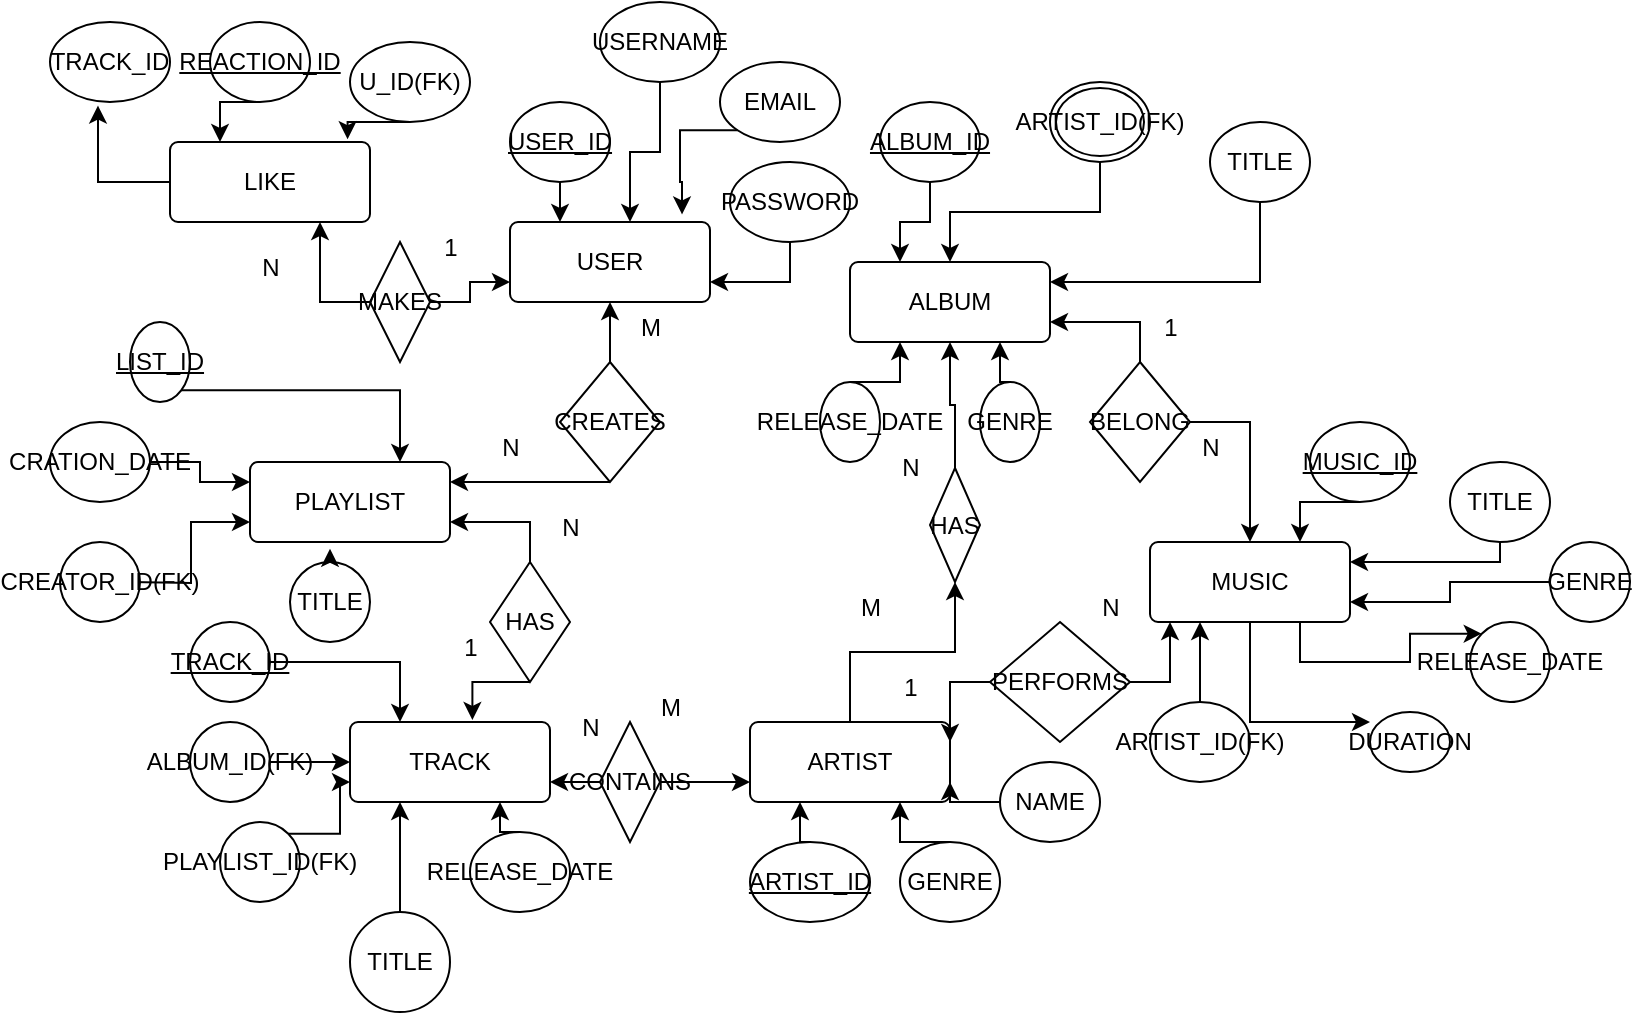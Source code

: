 <mxfile version="24.8.0">
  <diagram name="Page-1" id="QHyJZA4jIgTlIjBcwvyw">
    <mxGraphModel dx="1900" dy="557" grid="1" gridSize="10" guides="1" tooltips="1" connect="1" arrows="1" fold="1" page="1" pageScale="1" pageWidth="850" pageHeight="1100" math="0" shadow="0">
      <root>
        <mxCell id="0" />
        <mxCell id="1" parent="0" />
        <mxCell id="G0_yMBO_KLPdJ06kZx4G-1" value="USER" style="rounded=1;arcSize=10;whiteSpace=wrap;html=1;align=center;" parent="1" vertex="1">
          <mxGeometry x="240" y="120" width="100" height="40" as="geometry" />
        </mxCell>
        <mxCell id="G0_yMBO_KLPdJ06kZx4G-3" value="TRACK" style="rounded=1;arcSize=10;whiteSpace=wrap;html=1;align=center;" parent="1" vertex="1">
          <mxGeometry x="160" y="370" width="100" height="40" as="geometry" />
        </mxCell>
        <mxCell id="G0_yMBO_KLPdJ06kZx4G-4" value="PLAYLIST" style="rounded=1;arcSize=10;whiteSpace=wrap;html=1;align=center;" parent="1" vertex="1">
          <mxGeometry x="110" y="240" width="100" height="40" as="geometry" />
        </mxCell>
        <mxCell id="G0_yMBO_KLPdJ06kZx4G-84" style="edgeStyle=orthogonalEdgeStyle;rounded=0;orthogonalLoop=1;jettySize=auto;html=1;exitX=0.75;exitY=1;exitDx=0;exitDy=0;entryX=0;entryY=0;entryDx=0;entryDy=0;" parent="1" source="G0_yMBO_KLPdJ06kZx4G-5" target="G0_yMBO_KLPdJ06kZx4G-77" edge="1">
          <mxGeometry relative="1" as="geometry" />
        </mxCell>
        <mxCell id="G0_yMBO_KLPdJ06kZx4G-5" value="MUSIC" style="rounded=1;arcSize=10;whiteSpace=wrap;html=1;align=center;" parent="1" vertex="1">
          <mxGeometry x="560" y="280" width="100" height="40" as="geometry" />
        </mxCell>
        <mxCell id="LBkOkUzrSnJgzctIvYVV-16" style="edgeStyle=orthogonalEdgeStyle;rounded=0;orthogonalLoop=1;jettySize=auto;html=1;exitX=0.5;exitY=0;exitDx=0;exitDy=0;" edge="1" parent="1" source="G0_yMBO_KLPdJ06kZx4G-6" target="LBkOkUzrSnJgzctIvYVV-13">
          <mxGeometry relative="1" as="geometry" />
        </mxCell>
        <mxCell id="G0_yMBO_KLPdJ06kZx4G-6" value="ARTIST" style="rounded=1;arcSize=10;whiteSpace=wrap;html=1;align=center;" parent="1" vertex="1">
          <mxGeometry x="360" y="370" width="100" height="40" as="geometry" />
        </mxCell>
        <mxCell id="G0_yMBO_KLPdJ06kZx4G-8" value="ALBUM" style="rounded=1;arcSize=10;whiteSpace=wrap;html=1;align=center;" parent="1" vertex="1">
          <mxGeometry x="410" y="140" width="100" height="40" as="geometry" />
        </mxCell>
        <mxCell id="G0_yMBO_KLPdJ06kZx4G-10" value="LIKE" style="rounded=1;arcSize=10;whiteSpace=wrap;html=1;align=center;" parent="1" vertex="1">
          <mxGeometry x="70" y="80" width="100" height="40" as="geometry" />
        </mxCell>
        <mxCell id="G0_yMBO_KLPdJ06kZx4G-19" style="edgeStyle=orthogonalEdgeStyle;rounded=0;orthogonalLoop=1;jettySize=auto;html=1;exitX=0;exitY=0.5;exitDx=0;exitDy=0;entryX=0.75;entryY=1;entryDx=0;entryDy=0;" parent="1" source="G0_yMBO_KLPdJ06kZx4G-11" target="G0_yMBO_KLPdJ06kZx4G-10" edge="1">
          <mxGeometry relative="1" as="geometry" />
        </mxCell>
        <mxCell id="G0_yMBO_KLPdJ06kZx4G-20" style="edgeStyle=orthogonalEdgeStyle;rounded=0;orthogonalLoop=1;jettySize=auto;html=1;exitX=1;exitY=0.5;exitDx=0;exitDy=0;entryX=0;entryY=0.75;entryDx=0;entryDy=0;" parent="1" source="G0_yMBO_KLPdJ06kZx4G-11" target="G0_yMBO_KLPdJ06kZx4G-1" edge="1">
          <mxGeometry relative="1" as="geometry" />
        </mxCell>
        <mxCell id="G0_yMBO_KLPdJ06kZx4G-11" value="MAKES" style="shape=rhombus;perimeter=rhombusPerimeter;whiteSpace=wrap;html=1;align=center;" parent="1" vertex="1">
          <mxGeometry x="170" y="130" width="30" height="60" as="geometry" />
        </mxCell>
        <mxCell id="G0_yMBO_KLPdJ06kZx4G-25" style="edgeStyle=orthogonalEdgeStyle;rounded=0;orthogonalLoop=1;jettySize=auto;html=1;exitX=0.5;exitY=0;exitDx=0;exitDy=0;entryX=1;entryY=0.75;entryDx=0;entryDy=0;" parent="1" source="G0_yMBO_KLPdJ06kZx4G-12" target="G0_yMBO_KLPdJ06kZx4G-4" edge="1">
          <mxGeometry relative="1" as="geometry" />
        </mxCell>
        <mxCell id="G0_yMBO_KLPdJ06kZx4G-12" value="HAS" style="shape=rhombus;perimeter=rhombusPerimeter;whiteSpace=wrap;html=1;align=center;" parent="1" vertex="1">
          <mxGeometry x="230" y="290" width="40" height="60" as="geometry" />
        </mxCell>
        <mxCell id="G0_yMBO_KLPdJ06kZx4G-21" style="edgeStyle=orthogonalEdgeStyle;rounded=0;orthogonalLoop=1;jettySize=auto;html=1;exitX=0.5;exitY=0;exitDx=0;exitDy=0;entryX=0.5;entryY=1;entryDx=0;entryDy=0;" parent="1" source="G0_yMBO_KLPdJ06kZx4G-13" target="G0_yMBO_KLPdJ06kZx4G-1" edge="1">
          <mxGeometry relative="1" as="geometry" />
        </mxCell>
        <mxCell id="G0_yMBO_KLPdJ06kZx4G-22" style="edgeStyle=orthogonalEdgeStyle;rounded=0;orthogonalLoop=1;jettySize=auto;html=1;exitX=0.5;exitY=1;exitDx=0;exitDy=0;entryX=1;entryY=0.25;entryDx=0;entryDy=0;" parent="1" source="G0_yMBO_KLPdJ06kZx4G-13" target="G0_yMBO_KLPdJ06kZx4G-4" edge="1">
          <mxGeometry relative="1" as="geometry">
            <Array as="points">
              <mxPoint x="250" y="250" />
              <mxPoint x="250" y="250" />
            </Array>
          </mxGeometry>
        </mxCell>
        <mxCell id="G0_yMBO_KLPdJ06kZx4G-13" value="CREATES" style="shape=rhombus;perimeter=rhombusPerimeter;whiteSpace=wrap;html=1;align=center;" parent="1" vertex="1">
          <mxGeometry x="265" y="190" width="50" height="60" as="geometry" />
        </mxCell>
        <mxCell id="G0_yMBO_KLPdJ06kZx4G-27" style="edgeStyle=orthogonalEdgeStyle;rounded=0;orthogonalLoop=1;jettySize=auto;html=1;exitX=0;exitY=0.5;exitDx=0;exitDy=0;entryX=1;entryY=0.75;entryDx=0;entryDy=0;" parent="1" source="G0_yMBO_KLPdJ06kZx4G-14" target="G0_yMBO_KLPdJ06kZx4G-3" edge="1">
          <mxGeometry relative="1" as="geometry" />
        </mxCell>
        <mxCell id="G0_yMBO_KLPdJ06kZx4G-28" style="edgeStyle=orthogonalEdgeStyle;rounded=0;orthogonalLoop=1;jettySize=auto;html=1;exitX=1;exitY=0.5;exitDx=0;exitDy=0;entryX=0;entryY=0.75;entryDx=0;entryDy=0;" parent="1" source="G0_yMBO_KLPdJ06kZx4G-14" target="G0_yMBO_KLPdJ06kZx4G-6" edge="1">
          <mxGeometry relative="1" as="geometry" />
        </mxCell>
        <mxCell id="G0_yMBO_KLPdJ06kZx4G-14" value="CONTAINS" style="shape=rhombus;perimeter=rhombusPerimeter;whiteSpace=wrap;html=1;align=center;" parent="1" vertex="1">
          <mxGeometry x="285" y="370" width="30" height="60" as="geometry" />
        </mxCell>
        <mxCell id="G0_yMBO_KLPdJ06kZx4G-31" style="edgeStyle=orthogonalEdgeStyle;rounded=0;orthogonalLoop=1;jettySize=auto;html=1;exitX=1;exitY=0.5;exitDx=0;exitDy=0;entryX=0.5;entryY=0;entryDx=0;entryDy=0;" parent="1" source="G0_yMBO_KLPdJ06kZx4G-17" target="G0_yMBO_KLPdJ06kZx4G-5" edge="1">
          <mxGeometry relative="1" as="geometry" />
        </mxCell>
        <mxCell id="G0_yMBO_KLPdJ06kZx4G-32" style="edgeStyle=orthogonalEdgeStyle;rounded=0;orthogonalLoop=1;jettySize=auto;html=1;exitX=0.5;exitY=0;exitDx=0;exitDy=0;entryX=1;entryY=0.75;entryDx=0;entryDy=0;" parent="1" source="G0_yMBO_KLPdJ06kZx4G-17" target="G0_yMBO_KLPdJ06kZx4G-8" edge="1">
          <mxGeometry relative="1" as="geometry" />
        </mxCell>
        <mxCell id="G0_yMBO_KLPdJ06kZx4G-17" value="BELONG" style="shape=rhombus;perimeter=rhombusPerimeter;whiteSpace=wrap;html=1;align=center;" parent="1" vertex="1">
          <mxGeometry x="530" y="190" width="50" height="60" as="geometry" />
        </mxCell>
        <mxCell id="G0_yMBO_KLPdJ06kZx4G-29" style="edgeStyle=orthogonalEdgeStyle;rounded=0;orthogonalLoop=1;jettySize=auto;html=1;exitX=0;exitY=0.5;exitDx=0;exitDy=0;entryX=1;entryY=0.25;entryDx=0;entryDy=0;" parent="1" source="G0_yMBO_KLPdJ06kZx4G-18" target="G0_yMBO_KLPdJ06kZx4G-6" edge="1">
          <mxGeometry relative="1" as="geometry" />
        </mxCell>
        <mxCell id="G0_yMBO_KLPdJ06kZx4G-18" value="PERFORMS" style="shape=rhombus;perimeter=rhombusPerimeter;whiteSpace=wrap;html=1;align=center;" parent="1" vertex="1">
          <mxGeometry x="480" y="320" width="70" height="60" as="geometry" />
        </mxCell>
        <mxCell id="G0_yMBO_KLPdJ06kZx4G-26" style="edgeStyle=orthogonalEdgeStyle;rounded=0;orthogonalLoop=1;jettySize=auto;html=1;exitX=0.5;exitY=1;exitDx=0;exitDy=0;entryX=0.612;entryY=-0.025;entryDx=0;entryDy=0;entryPerimeter=0;" parent="1" source="G0_yMBO_KLPdJ06kZx4G-12" target="G0_yMBO_KLPdJ06kZx4G-3" edge="1">
          <mxGeometry relative="1" as="geometry" />
        </mxCell>
        <mxCell id="G0_yMBO_KLPdJ06kZx4G-30" style="edgeStyle=orthogonalEdgeStyle;rounded=0;orthogonalLoop=1;jettySize=auto;html=1;exitX=1;exitY=0.5;exitDx=0;exitDy=0;entryX=0.1;entryY=1;entryDx=0;entryDy=0;entryPerimeter=0;" parent="1" source="G0_yMBO_KLPdJ06kZx4G-18" target="G0_yMBO_KLPdJ06kZx4G-5" edge="1">
          <mxGeometry relative="1" as="geometry" />
        </mxCell>
        <mxCell id="G0_yMBO_KLPdJ06kZx4G-33" value="U_ID(FK)" style="ellipse;whiteSpace=wrap;html=1;align=center;" parent="1" vertex="1">
          <mxGeometry x="160" y="30" width="60" height="40" as="geometry" />
        </mxCell>
        <mxCell id="G0_yMBO_KLPdJ06kZx4G-34" value="TRACK_ID" style="ellipse;whiteSpace=wrap;html=1;align=center;" parent="1" vertex="1">
          <mxGeometry x="10" y="20" width="60" height="40" as="geometry" />
        </mxCell>
        <mxCell id="G0_yMBO_KLPdJ06kZx4G-41" style="edgeStyle=orthogonalEdgeStyle;rounded=0;orthogonalLoop=1;jettySize=auto;html=1;exitX=0.5;exitY=1;exitDx=0;exitDy=0;entryX=0.25;entryY=0;entryDx=0;entryDy=0;" parent="1" source="G0_yMBO_KLPdJ06kZx4G-35" target="G0_yMBO_KLPdJ06kZx4G-10" edge="1">
          <mxGeometry relative="1" as="geometry" />
        </mxCell>
        <mxCell id="G0_yMBO_KLPdJ06kZx4G-35" value="REACTION_ID" style="ellipse;whiteSpace=wrap;html=1;align=center;fontStyle=4;" parent="1" vertex="1">
          <mxGeometry x="90" y="20" width="50" height="40" as="geometry" />
        </mxCell>
        <mxCell id="G0_yMBO_KLPdJ06kZx4G-43" style="edgeStyle=orthogonalEdgeStyle;rounded=0;orthogonalLoop=1;jettySize=auto;html=1;exitX=0.5;exitY=1;exitDx=0;exitDy=0;entryX=0.25;entryY=0;entryDx=0;entryDy=0;" parent="1" source="G0_yMBO_KLPdJ06kZx4G-36" target="G0_yMBO_KLPdJ06kZx4G-1" edge="1">
          <mxGeometry relative="1" as="geometry" />
        </mxCell>
        <mxCell id="G0_yMBO_KLPdJ06kZx4G-36" value="USER_ID" style="ellipse;whiteSpace=wrap;html=1;align=center;fontStyle=4;" parent="1" vertex="1">
          <mxGeometry x="240" y="60" width="50" height="40" as="geometry" />
        </mxCell>
        <mxCell id="G0_yMBO_KLPdJ06kZx4G-37" value="USERNAME" style="ellipse;whiteSpace=wrap;html=1;align=center;" parent="1" vertex="1">
          <mxGeometry x="285" y="10" width="60" height="40" as="geometry" />
        </mxCell>
        <mxCell id="G0_yMBO_KLPdJ06kZx4G-38" value="EMAIL" style="ellipse;whiteSpace=wrap;html=1;align=center;" parent="1" vertex="1">
          <mxGeometry x="345" y="40" width="60" height="40" as="geometry" />
        </mxCell>
        <mxCell id="G0_yMBO_KLPdJ06kZx4G-47" style="edgeStyle=orthogonalEdgeStyle;rounded=0;orthogonalLoop=1;jettySize=auto;html=1;exitX=0.5;exitY=1;exitDx=0;exitDy=0;entryX=1;entryY=0.75;entryDx=0;entryDy=0;" parent="1" source="G0_yMBO_KLPdJ06kZx4G-39" target="G0_yMBO_KLPdJ06kZx4G-1" edge="1">
          <mxGeometry relative="1" as="geometry" />
        </mxCell>
        <mxCell id="G0_yMBO_KLPdJ06kZx4G-39" value="PASSWORD" style="ellipse;whiteSpace=wrap;html=1;align=center;" parent="1" vertex="1">
          <mxGeometry x="350" y="90" width="60" height="40" as="geometry" />
        </mxCell>
        <mxCell id="G0_yMBO_KLPdJ06kZx4G-40" style="edgeStyle=orthogonalEdgeStyle;rounded=0;orthogonalLoop=1;jettySize=auto;html=1;exitX=0;exitY=0.5;exitDx=0;exitDy=0;entryX=0.4;entryY=1.045;entryDx=0;entryDy=0;entryPerimeter=0;" parent="1" source="G0_yMBO_KLPdJ06kZx4G-10" target="G0_yMBO_KLPdJ06kZx4G-34" edge="1">
          <mxGeometry relative="1" as="geometry" />
        </mxCell>
        <mxCell id="G0_yMBO_KLPdJ06kZx4G-42" style="edgeStyle=orthogonalEdgeStyle;rounded=0;orthogonalLoop=1;jettySize=auto;html=1;exitX=0.5;exitY=1;exitDx=0;exitDy=0;entryX=0.888;entryY=-0.035;entryDx=0;entryDy=0;entryPerimeter=0;" parent="1" source="G0_yMBO_KLPdJ06kZx4G-33" target="G0_yMBO_KLPdJ06kZx4G-10" edge="1">
          <mxGeometry relative="1" as="geometry" />
        </mxCell>
        <mxCell id="G0_yMBO_KLPdJ06kZx4G-44" style="edgeStyle=orthogonalEdgeStyle;rounded=0;orthogonalLoop=1;jettySize=auto;html=1;exitX=0.5;exitY=1;exitDx=0;exitDy=0;entryX=0.6;entryY=0;entryDx=0;entryDy=0;entryPerimeter=0;" parent="1" source="G0_yMBO_KLPdJ06kZx4G-37" target="G0_yMBO_KLPdJ06kZx4G-1" edge="1">
          <mxGeometry relative="1" as="geometry" />
        </mxCell>
        <mxCell id="G0_yMBO_KLPdJ06kZx4G-45" style="edgeStyle=orthogonalEdgeStyle;rounded=0;orthogonalLoop=1;jettySize=auto;html=1;exitX=0;exitY=1;exitDx=0;exitDy=0;entryX=0.86;entryY=-0.095;entryDx=0;entryDy=0;entryPerimeter=0;" parent="1" source="G0_yMBO_KLPdJ06kZx4G-38" target="G0_yMBO_KLPdJ06kZx4G-1" edge="1">
          <mxGeometry relative="1" as="geometry" />
        </mxCell>
        <mxCell id="G0_yMBO_KLPdJ06kZx4G-53" style="edgeStyle=orthogonalEdgeStyle;rounded=0;orthogonalLoop=1;jettySize=auto;html=1;exitX=0.5;exitY=1;exitDx=0;exitDy=0;entryX=0.25;entryY=0;entryDx=0;entryDy=0;" parent="1" source="G0_yMBO_KLPdJ06kZx4G-48" target="G0_yMBO_KLPdJ06kZx4G-8" edge="1">
          <mxGeometry relative="1" as="geometry" />
        </mxCell>
        <mxCell id="G0_yMBO_KLPdJ06kZx4G-48" value="ALBUM_ID" style="ellipse;whiteSpace=wrap;html=1;align=center;fontStyle=4;" parent="1" vertex="1">
          <mxGeometry x="425" y="60" width="50" height="40" as="geometry" />
        </mxCell>
        <mxCell id="G0_yMBO_KLPdJ06kZx4G-54" style="edgeStyle=orthogonalEdgeStyle;rounded=0;orthogonalLoop=1;jettySize=auto;html=1;exitX=0.5;exitY=1;exitDx=0;exitDy=0;entryX=0.5;entryY=0;entryDx=0;entryDy=0;" parent="1" source="G0_yMBO_KLPdJ06kZx4G-49" target="G0_yMBO_KLPdJ06kZx4G-8" edge="1">
          <mxGeometry relative="1" as="geometry" />
        </mxCell>
        <mxCell id="G0_yMBO_KLPdJ06kZx4G-49" value="ARTIST_ID(FK)" style="ellipse;shape=doubleEllipse;margin=3;whiteSpace=wrap;html=1;align=center;" parent="1" vertex="1">
          <mxGeometry x="510" y="50" width="50" height="40" as="geometry" />
        </mxCell>
        <mxCell id="G0_yMBO_KLPdJ06kZx4G-55" style="edgeStyle=orthogonalEdgeStyle;rounded=0;orthogonalLoop=1;jettySize=auto;html=1;exitX=0.5;exitY=1;exitDx=0;exitDy=0;entryX=1;entryY=0.25;entryDx=0;entryDy=0;" parent="1" source="G0_yMBO_KLPdJ06kZx4G-50" target="G0_yMBO_KLPdJ06kZx4G-8" edge="1">
          <mxGeometry relative="1" as="geometry" />
        </mxCell>
        <mxCell id="G0_yMBO_KLPdJ06kZx4G-50" value="TITLE" style="ellipse;whiteSpace=wrap;html=1;align=center;" parent="1" vertex="1">
          <mxGeometry x="590" y="70" width="50" height="40" as="geometry" />
        </mxCell>
        <mxCell id="G0_yMBO_KLPdJ06kZx4G-56" style="edgeStyle=orthogonalEdgeStyle;rounded=0;orthogonalLoop=1;jettySize=auto;html=1;exitX=0.5;exitY=0;exitDx=0;exitDy=0;entryX=0.25;entryY=1;entryDx=0;entryDy=0;" parent="1" source="G0_yMBO_KLPdJ06kZx4G-51" target="G0_yMBO_KLPdJ06kZx4G-8" edge="1">
          <mxGeometry relative="1" as="geometry" />
        </mxCell>
        <mxCell id="G0_yMBO_KLPdJ06kZx4G-51" value="RELEASE_DATE" style="ellipse;whiteSpace=wrap;html=1;align=center;" parent="1" vertex="1">
          <mxGeometry x="395" y="200" width="30" height="40" as="geometry" />
        </mxCell>
        <mxCell id="G0_yMBO_KLPdJ06kZx4G-57" style="edgeStyle=orthogonalEdgeStyle;rounded=0;orthogonalLoop=1;jettySize=auto;html=1;exitX=0.5;exitY=0;exitDx=0;exitDy=0;entryX=0.75;entryY=1;entryDx=0;entryDy=0;" parent="1" source="G0_yMBO_KLPdJ06kZx4G-52" target="G0_yMBO_KLPdJ06kZx4G-8" edge="1">
          <mxGeometry relative="1" as="geometry" />
        </mxCell>
        <mxCell id="G0_yMBO_KLPdJ06kZx4G-52" value="GENRE" style="ellipse;whiteSpace=wrap;html=1;align=center;" parent="1" vertex="1">
          <mxGeometry x="475" y="200" width="30" height="40" as="geometry" />
        </mxCell>
        <mxCell id="G0_yMBO_KLPdJ06kZx4G-61" style="edgeStyle=orthogonalEdgeStyle;rounded=0;orthogonalLoop=1;jettySize=auto;html=1;exitX=0.5;exitY=0;exitDx=0;exitDy=0;entryX=0.25;entryY=1;entryDx=0;entryDy=0;" parent="1" source="G0_yMBO_KLPdJ06kZx4G-58" target="G0_yMBO_KLPdJ06kZx4G-6" edge="1">
          <mxGeometry relative="1" as="geometry" />
        </mxCell>
        <mxCell id="G0_yMBO_KLPdJ06kZx4G-58" value="ARTIST_ID" style="ellipse;whiteSpace=wrap;html=1;align=center;fontStyle=4;" parent="1" vertex="1">
          <mxGeometry x="360" y="430" width="60" height="40" as="geometry" />
        </mxCell>
        <mxCell id="G0_yMBO_KLPdJ06kZx4G-62" style="edgeStyle=orthogonalEdgeStyle;rounded=0;orthogonalLoop=1;jettySize=auto;html=1;exitX=0.5;exitY=0;exitDx=0;exitDy=0;entryX=0.75;entryY=1;entryDx=0;entryDy=0;" parent="1" source="G0_yMBO_KLPdJ06kZx4G-59" target="G0_yMBO_KLPdJ06kZx4G-6" edge="1">
          <mxGeometry relative="1" as="geometry" />
        </mxCell>
        <mxCell id="G0_yMBO_KLPdJ06kZx4G-59" value="GENRE" style="ellipse;whiteSpace=wrap;html=1;align=center;" parent="1" vertex="1">
          <mxGeometry x="435" y="430" width="50" height="40" as="geometry" />
        </mxCell>
        <mxCell id="G0_yMBO_KLPdJ06kZx4G-63" style="edgeStyle=orthogonalEdgeStyle;rounded=0;orthogonalLoop=1;jettySize=auto;html=1;exitX=0;exitY=0.5;exitDx=0;exitDy=0;entryX=1;entryY=0.75;entryDx=0;entryDy=0;" parent="1" source="G0_yMBO_KLPdJ06kZx4G-60" target="G0_yMBO_KLPdJ06kZx4G-6" edge="1">
          <mxGeometry relative="1" as="geometry" />
        </mxCell>
        <mxCell id="G0_yMBO_KLPdJ06kZx4G-60" value="NAME" style="ellipse;whiteSpace=wrap;html=1;align=center;" parent="1" vertex="1">
          <mxGeometry x="485" y="390" width="50" height="40" as="geometry" />
        </mxCell>
        <mxCell id="G0_yMBO_KLPdJ06kZx4G-69" style="edgeStyle=orthogonalEdgeStyle;rounded=0;orthogonalLoop=1;jettySize=auto;html=1;exitX=1;exitY=0.5;exitDx=0;exitDy=0;entryX=0.25;entryY=0;entryDx=0;entryDy=0;" parent="1" source="G0_yMBO_KLPdJ06kZx4G-64" target="G0_yMBO_KLPdJ06kZx4G-3" edge="1">
          <mxGeometry relative="1" as="geometry" />
        </mxCell>
        <mxCell id="G0_yMBO_KLPdJ06kZx4G-64" value="TRACK_ID" style="ellipse;whiteSpace=wrap;html=1;align=center;fontStyle=4;" parent="1" vertex="1">
          <mxGeometry x="80" y="320" width="40" height="40" as="geometry" />
        </mxCell>
        <mxCell id="G0_yMBO_KLPdJ06kZx4G-70" style="edgeStyle=orthogonalEdgeStyle;rounded=0;orthogonalLoop=1;jettySize=auto;html=1;exitX=1;exitY=0.5;exitDx=0;exitDy=0;entryX=0;entryY=0.5;entryDx=0;entryDy=0;" parent="1" source="G0_yMBO_KLPdJ06kZx4G-65" target="G0_yMBO_KLPdJ06kZx4G-3" edge="1">
          <mxGeometry relative="1" as="geometry" />
        </mxCell>
        <mxCell id="G0_yMBO_KLPdJ06kZx4G-65" value="ALBUM_ID(FK)" style="ellipse;whiteSpace=wrap;html=1;align=center;" parent="1" vertex="1">
          <mxGeometry x="80" y="370" width="40" height="40" as="geometry" />
        </mxCell>
        <mxCell id="G0_yMBO_KLPdJ06kZx4G-71" style="edgeStyle=orthogonalEdgeStyle;rounded=0;orthogonalLoop=1;jettySize=auto;html=1;exitX=1;exitY=0;exitDx=0;exitDy=0;entryX=0;entryY=0.75;entryDx=0;entryDy=0;" parent="1" source="G0_yMBO_KLPdJ06kZx4G-66" target="G0_yMBO_KLPdJ06kZx4G-3" edge="1">
          <mxGeometry relative="1" as="geometry" />
        </mxCell>
        <mxCell id="G0_yMBO_KLPdJ06kZx4G-66" value="PLAYLIST_ID(FK)" style="ellipse;whiteSpace=wrap;html=1;align=center;" parent="1" vertex="1">
          <mxGeometry x="95" y="420" width="40" height="40" as="geometry" />
        </mxCell>
        <mxCell id="G0_yMBO_KLPdJ06kZx4G-72" style="edgeStyle=orthogonalEdgeStyle;rounded=0;orthogonalLoop=1;jettySize=auto;html=1;exitX=0.5;exitY=0;exitDx=0;exitDy=0;entryX=0.25;entryY=1;entryDx=0;entryDy=0;" parent="1" source="G0_yMBO_KLPdJ06kZx4G-67" target="G0_yMBO_KLPdJ06kZx4G-3" edge="1">
          <mxGeometry relative="1" as="geometry" />
        </mxCell>
        <mxCell id="G0_yMBO_KLPdJ06kZx4G-67" value="TITLE" style="ellipse;whiteSpace=wrap;html=1;align=center;" parent="1" vertex="1">
          <mxGeometry x="160" y="465" width="50" height="50" as="geometry" />
        </mxCell>
        <mxCell id="G0_yMBO_KLPdJ06kZx4G-73" style="edgeStyle=orthogonalEdgeStyle;rounded=0;orthogonalLoop=1;jettySize=auto;html=1;exitX=0.5;exitY=0;exitDx=0;exitDy=0;entryX=0.75;entryY=1;entryDx=0;entryDy=0;" parent="1" source="G0_yMBO_KLPdJ06kZx4G-68" target="G0_yMBO_KLPdJ06kZx4G-3" edge="1">
          <mxGeometry relative="1" as="geometry" />
        </mxCell>
        <mxCell id="G0_yMBO_KLPdJ06kZx4G-68" value="RELEASE_DATE" style="ellipse;whiteSpace=wrap;html=1;align=center;" parent="1" vertex="1">
          <mxGeometry x="220" y="425" width="50" height="40" as="geometry" />
        </mxCell>
        <mxCell id="G0_yMBO_KLPdJ06kZx4G-80" style="edgeStyle=orthogonalEdgeStyle;rounded=0;orthogonalLoop=1;jettySize=auto;html=1;exitX=0.5;exitY=1;exitDx=0;exitDy=0;entryX=0.75;entryY=0;entryDx=0;entryDy=0;" parent="1" source="G0_yMBO_KLPdJ06kZx4G-74" target="G0_yMBO_KLPdJ06kZx4G-5" edge="1">
          <mxGeometry relative="1" as="geometry" />
        </mxCell>
        <mxCell id="G0_yMBO_KLPdJ06kZx4G-74" value="MUSIC_ID" style="ellipse;whiteSpace=wrap;html=1;align=center;fontStyle=4;" parent="1" vertex="1">
          <mxGeometry x="640" y="220" width="50" height="40" as="geometry" />
        </mxCell>
        <mxCell id="G0_yMBO_KLPdJ06kZx4G-81" style="edgeStyle=orthogonalEdgeStyle;rounded=0;orthogonalLoop=1;jettySize=auto;html=1;exitX=0.5;exitY=1;exitDx=0;exitDy=0;entryX=1;entryY=0.25;entryDx=0;entryDy=0;" parent="1" source="G0_yMBO_KLPdJ06kZx4G-75" target="G0_yMBO_KLPdJ06kZx4G-5" edge="1">
          <mxGeometry relative="1" as="geometry">
            <mxPoint x="735" y="290" as="targetPoint" />
            <Array as="points">
              <mxPoint x="735" y="290" />
            </Array>
          </mxGeometry>
        </mxCell>
        <mxCell id="G0_yMBO_KLPdJ06kZx4G-75" value="TITLE" style="ellipse;whiteSpace=wrap;html=1;align=center;" parent="1" vertex="1">
          <mxGeometry x="710" y="240" width="50" height="40" as="geometry" />
        </mxCell>
        <mxCell id="G0_yMBO_KLPdJ06kZx4G-83" style="edgeStyle=orthogonalEdgeStyle;rounded=0;orthogonalLoop=1;jettySize=auto;html=1;exitX=0;exitY=0.5;exitDx=0;exitDy=0;entryX=1;entryY=0.75;entryDx=0;entryDy=0;" parent="1" source="G0_yMBO_KLPdJ06kZx4G-76" target="G0_yMBO_KLPdJ06kZx4G-5" edge="1">
          <mxGeometry relative="1" as="geometry" />
        </mxCell>
        <mxCell id="G0_yMBO_KLPdJ06kZx4G-76" value="GENRE" style="ellipse;whiteSpace=wrap;html=1;align=center;" parent="1" vertex="1">
          <mxGeometry x="760" y="280" width="40" height="40" as="geometry" />
        </mxCell>
        <mxCell id="G0_yMBO_KLPdJ06kZx4G-77" value="RELEASE_DATE" style="ellipse;whiteSpace=wrap;html=1;align=center;" parent="1" vertex="1">
          <mxGeometry x="720" y="320" width="40" height="40" as="geometry" />
        </mxCell>
        <mxCell id="G0_yMBO_KLPdJ06kZx4G-78" value="DURATION" style="ellipse;whiteSpace=wrap;html=1;align=center;" parent="1" vertex="1">
          <mxGeometry x="670" y="365" width="40" height="30" as="geometry" />
        </mxCell>
        <mxCell id="G0_yMBO_KLPdJ06kZx4G-85" style="edgeStyle=orthogonalEdgeStyle;rounded=0;orthogonalLoop=1;jettySize=auto;html=1;exitX=0.5;exitY=0;exitDx=0;exitDy=0;entryX=0.25;entryY=1;entryDx=0;entryDy=0;" parent="1" source="G0_yMBO_KLPdJ06kZx4G-79" target="G0_yMBO_KLPdJ06kZx4G-5" edge="1">
          <mxGeometry relative="1" as="geometry" />
        </mxCell>
        <mxCell id="G0_yMBO_KLPdJ06kZx4G-79" value="ARTIST_ID(FK)" style="ellipse;whiteSpace=wrap;html=1;align=center;" parent="1" vertex="1">
          <mxGeometry x="560" y="360" width="50" height="40" as="geometry" />
        </mxCell>
        <mxCell id="G0_yMBO_KLPdJ06kZx4G-87" style="edgeStyle=orthogonalEdgeStyle;rounded=0;orthogonalLoop=1;jettySize=auto;html=1;exitX=0.5;exitY=1;exitDx=0;exitDy=0;entryX=0;entryY=0.167;entryDx=0;entryDy=0;entryPerimeter=0;" parent="1" source="G0_yMBO_KLPdJ06kZx4G-5" target="G0_yMBO_KLPdJ06kZx4G-78" edge="1">
          <mxGeometry relative="1" as="geometry" />
        </mxCell>
        <mxCell id="G0_yMBO_KLPdJ06kZx4G-92" style="edgeStyle=orthogonalEdgeStyle;rounded=0;orthogonalLoop=1;jettySize=auto;html=1;exitX=1;exitY=1;exitDx=0;exitDy=0;entryX=0.75;entryY=0;entryDx=0;entryDy=0;" parent="1" source="G0_yMBO_KLPdJ06kZx4G-88" target="G0_yMBO_KLPdJ06kZx4G-4" edge="1">
          <mxGeometry relative="1" as="geometry" />
        </mxCell>
        <mxCell id="G0_yMBO_KLPdJ06kZx4G-88" value="LIST_ID" style="ellipse;whiteSpace=wrap;html=1;align=center;fontStyle=4;" parent="1" vertex="1">
          <mxGeometry x="50" y="170" width="30" height="40" as="geometry" />
        </mxCell>
        <mxCell id="G0_yMBO_KLPdJ06kZx4G-93" style="edgeStyle=orthogonalEdgeStyle;rounded=0;orthogonalLoop=1;jettySize=auto;html=1;exitX=1;exitY=0.5;exitDx=0;exitDy=0;entryX=0;entryY=0.25;entryDx=0;entryDy=0;" parent="1" source="G0_yMBO_KLPdJ06kZx4G-89" target="G0_yMBO_KLPdJ06kZx4G-4" edge="1">
          <mxGeometry relative="1" as="geometry" />
        </mxCell>
        <mxCell id="G0_yMBO_KLPdJ06kZx4G-89" value="CRATION_DATE" style="ellipse;whiteSpace=wrap;html=1;align=center;" parent="1" vertex="1">
          <mxGeometry x="10" y="220" width="50" height="40" as="geometry" />
        </mxCell>
        <mxCell id="G0_yMBO_KLPdJ06kZx4G-94" style="edgeStyle=orthogonalEdgeStyle;rounded=0;orthogonalLoop=1;jettySize=auto;html=1;exitX=1;exitY=0.5;exitDx=0;exitDy=0;entryX=0;entryY=0.75;entryDx=0;entryDy=0;" parent="1" target="G0_yMBO_KLPdJ06kZx4G-4" edge="1">
          <mxGeometry relative="1" as="geometry">
            <mxPoint x="50" y="300" as="sourcePoint" />
          </mxGeometry>
        </mxCell>
        <mxCell id="G0_yMBO_KLPdJ06kZx4G-91" value="TITLE" style="ellipse;whiteSpace=wrap;html=1;align=center;" parent="1" vertex="1">
          <mxGeometry x="130" y="290" width="40" height="40" as="geometry" />
        </mxCell>
        <mxCell id="G0_yMBO_KLPdJ06kZx4G-95" style="edgeStyle=orthogonalEdgeStyle;rounded=0;orthogonalLoop=1;jettySize=auto;html=1;exitX=0.5;exitY=0;exitDx=0;exitDy=0;entryX=0.4;entryY=1.085;entryDx=0;entryDy=0;entryPerimeter=0;" parent="1" source="G0_yMBO_KLPdJ06kZx4G-91" target="G0_yMBO_KLPdJ06kZx4G-4" edge="1">
          <mxGeometry relative="1" as="geometry" />
        </mxCell>
        <mxCell id="G0_yMBO_KLPdJ06kZx4G-96" value="CREATOR_ID(FK)" style="ellipse;whiteSpace=wrap;html=1;align=center;" parent="1" vertex="1">
          <mxGeometry x="15" y="280" width="40" height="40" as="geometry" />
        </mxCell>
        <mxCell id="LBkOkUzrSnJgzctIvYVV-1" value="N" style="text;html=1;align=center;verticalAlign=middle;resizable=0;points=[];autosize=1;strokeColor=none;fillColor=none;" vertex="1" parent="1">
          <mxGeometry x="105" y="128" width="30" height="30" as="geometry" />
        </mxCell>
        <mxCell id="LBkOkUzrSnJgzctIvYVV-2" value="1" style="text;html=1;align=center;verticalAlign=middle;resizable=0;points=[];autosize=1;strokeColor=none;fillColor=none;" vertex="1" parent="1">
          <mxGeometry x="195" y="118" width="30" height="30" as="geometry" />
        </mxCell>
        <mxCell id="LBkOkUzrSnJgzctIvYVV-3" value="M" style="text;html=1;align=center;verticalAlign=middle;resizable=0;points=[];autosize=1;strokeColor=none;fillColor=none;" vertex="1" parent="1">
          <mxGeometry x="295" y="158" width="30" height="30" as="geometry" />
        </mxCell>
        <mxCell id="LBkOkUzrSnJgzctIvYVV-4" value="N" style="text;html=1;align=center;verticalAlign=middle;resizable=0;points=[];autosize=1;strokeColor=none;fillColor=none;" vertex="1" parent="1">
          <mxGeometry x="225" y="218" width="30" height="30" as="geometry" />
        </mxCell>
        <mxCell id="LBkOkUzrSnJgzctIvYVV-5" value="N" style="text;html=1;align=center;verticalAlign=middle;resizable=0;points=[];autosize=1;strokeColor=none;fillColor=none;" vertex="1" parent="1">
          <mxGeometry x="255" y="258" width="30" height="30" as="geometry" />
        </mxCell>
        <mxCell id="LBkOkUzrSnJgzctIvYVV-6" value="1" style="text;html=1;align=center;verticalAlign=middle;resizable=0;points=[];autosize=1;strokeColor=none;fillColor=none;" vertex="1" parent="1">
          <mxGeometry x="205" y="318" width="30" height="30" as="geometry" />
        </mxCell>
        <mxCell id="LBkOkUzrSnJgzctIvYVV-7" value="N" style="text;html=1;align=center;verticalAlign=middle;resizable=0;points=[];autosize=1;strokeColor=none;fillColor=none;" vertex="1" parent="1">
          <mxGeometry x="265" y="358" width="30" height="30" as="geometry" />
        </mxCell>
        <mxCell id="LBkOkUzrSnJgzctIvYVV-10" value="M" style="text;html=1;align=center;verticalAlign=middle;resizable=0;points=[];autosize=1;strokeColor=none;fillColor=none;" vertex="1" parent="1">
          <mxGeometry x="305" y="348" width="30" height="30" as="geometry" />
        </mxCell>
        <mxCell id="LBkOkUzrSnJgzctIvYVV-12" value="N" style="text;html=1;align=center;verticalAlign=middle;resizable=0;points=[];autosize=1;strokeColor=none;fillColor=none;" vertex="1" parent="1">
          <mxGeometry x="525" y="298" width="30" height="30" as="geometry" />
        </mxCell>
        <mxCell id="LBkOkUzrSnJgzctIvYVV-18" style="edgeStyle=orthogonalEdgeStyle;rounded=0;orthogonalLoop=1;jettySize=auto;html=1;exitX=0.5;exitY=0;exitDx=0;exitDy=0;entryX=0.5;entryY=1;entryDx=0;entryDy=0;" edge="1" parent="1" source="LBkOkUzrSnJgzctIvYVV-13" target="G0_yMBO_KLPdJ06kZx4G-8">
          <mxGeometry relative="1" as="geometry" />
        </mxCell>
        <mxCell id="LBkOkUzrSnJgzctIvYVV-13" value="HAS" style="shape=rhombus;perimeter=rhombusPerimeter;whiteSpace=wrap;html=1;align=center;" vertex="1" parent="1">
          <mxGeometry x="450" y="243" width="25" height="57" as="geometry" />
        </mxCell>
        <mxCell id="LBkOkUzrSnJgzctIvYVV-19" value="1" style="text;html=1;align=center;verticalAlign=middle;resizable=0;points=[];autosize=1;strokeColor=none;fillColor=none;" vertex="1" parent="1">
          <mxGeometry x="425" y="338" width="30" height="30" as="geometry" />
        </mxCell>
        <mxCell id="LBkOkUzrSnJgzctIvYVV-21" value="M" style="text;html=1;align=center;verticalAlign=middle;resizable=0;points=[];autosize=1;strokeColor=none;fillColor=none;" vertex="1" parent="1">
          <mxGeometry x="405" y="298" width="30" height="30" as="geometry" />
        </mxCell>
        <mxCell id="LBkOkUzrSnJgzctIvYVV-22" value="N" style="text;html=1;align=center;verticalAlign=middle;resizable=0;points=[];autosize=1;strokeColor=none;fillColor=none;" vertex="1" parent="1">
          <mxGeometry x="425" y="228" width="30" height="30" as="geometry" />
        </mxCell>
        <mxCell id="LBkOkUzrSnJgzctIvYVV-23" value="N" style="text;html=1;align=center;verticalAlign=middle;resizable=0;points=[];autosize=1;strokeColor=none;fillColor=none;" vertex="1" parent="1">
          <mxGeometry x="575" y="218" width="30" height="30" as="geometry" />
        </mxCell>
        <mxCell id="LBkOkUzrSnJgzctIvYVV-24" value="1" style="text;html=1;align=center;verticalAlign=middle;resizable=0;points=[];autosize=1;strokeColor=none;fillColor=none;" vertex="1" parent="1">
          <mxGeometry x="555" y="158" width="30" height="30" as="geometry" />
        </mxCell>
      </root>
    </mxGraphModel>
  </diagram>
</mxfile>
